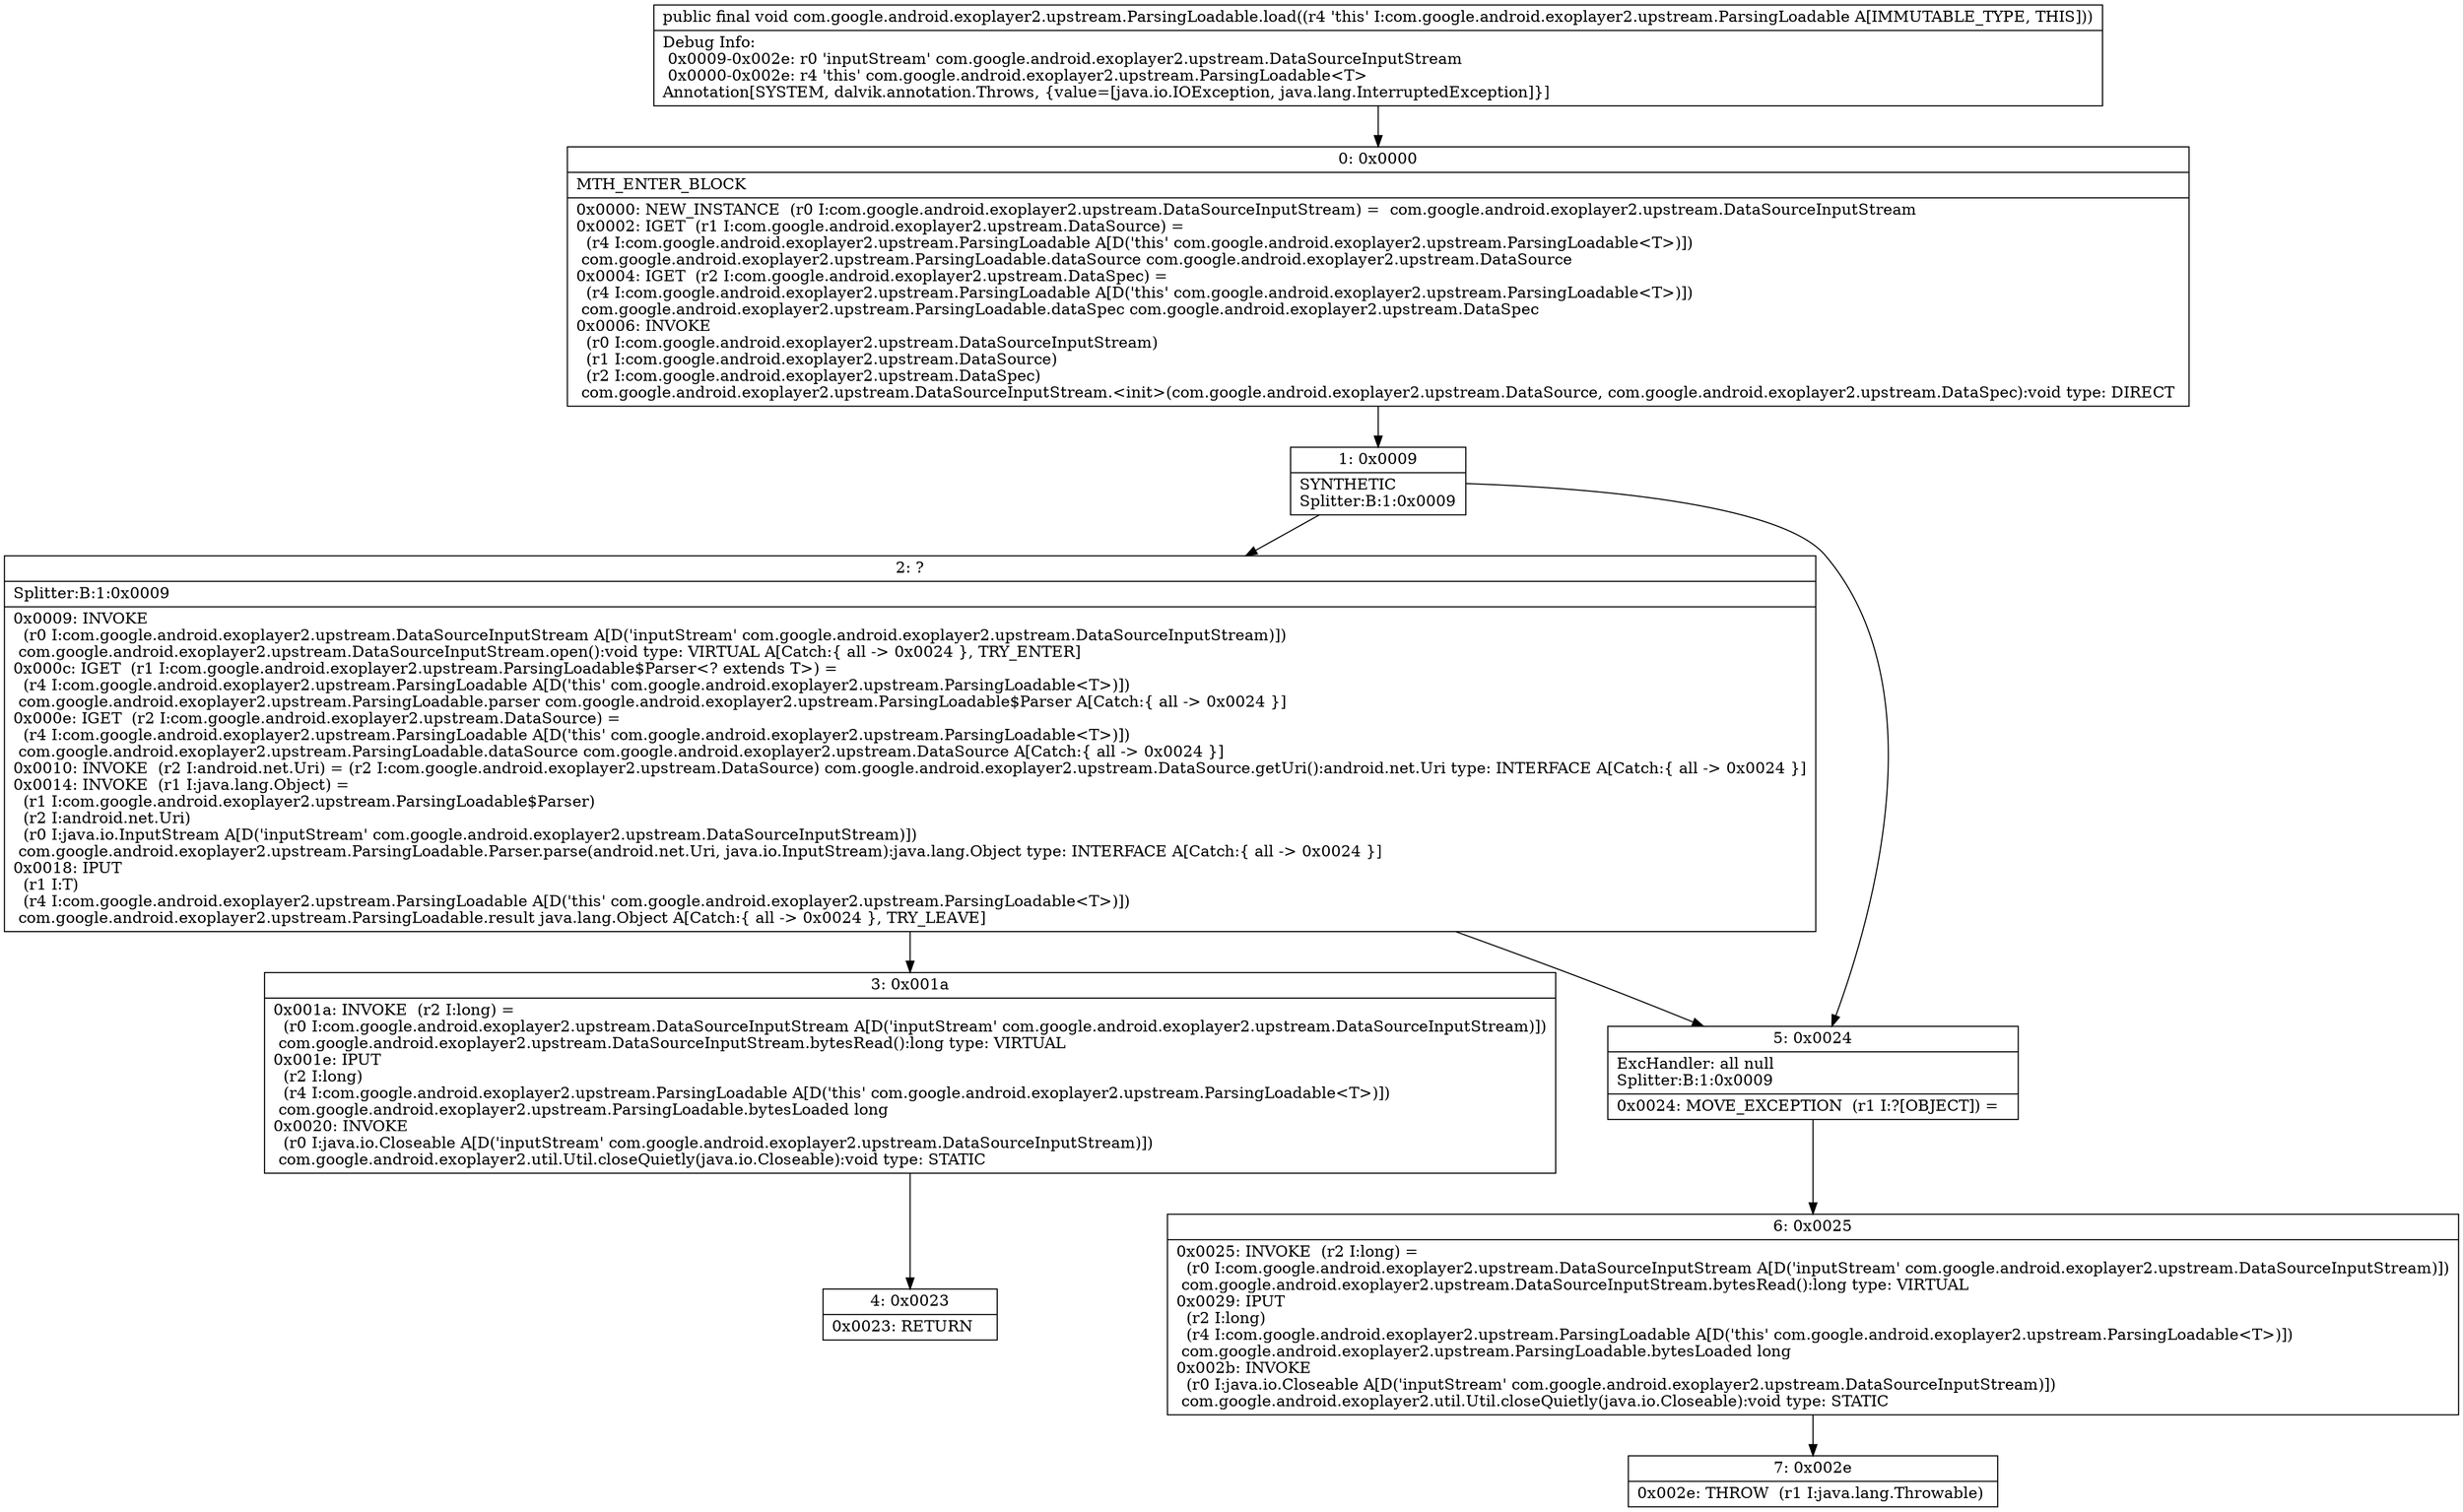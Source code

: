 digraph "CFG forcom.google.android.exoplayer2.upstream.ParsingLoadable.load()V" {
Node_0 [shape=record,label="{0\:\ 0x0000|MTH_ENTER_BLOCK\l|0x0000: NEW_INSTANCE  (r0 I:com.google.android.exoplayer2.upstream.DataSourceInputStream) =  com.google.android.exoplayer2.upstream.DataSourceInputStream \l0x0002: IGET  (r1 I:com.google.android.exoplayer2.upstream.DataSource) = \l  (r4 I:com.google.android.exoplayer2.upstream.ParsingLoadable A[D('this' com.google.android.exoplayer2.upstream.ParsingLoadable\<T\>)])\l com.google.android.exoplayer2.upstream.ParsingLoadable.dataSource com.google.android.exoplayer2.upstream.DataSource \l0x0004: IGET  (r2 I:com.google.android.exoplayer2.upstream.DataSpec) = \l  (r4 I:com.google.android.exoplayer2.upstream.ParsingLoadable A[D('this' com.google.android.exoplayer2.upstream.ParsingLoadable\<T\>)])\l com.google.android.exoplayer2.upstream.ParsingLoadable.dataSpec com.google.android.exoplayer2.upstream.DataSpec \l0x0006: INVOKE  \l  (r0 I:com.google.android.exoplayer2.upstream.DataSourceInputStream)\l  (r1 I:com.google.android.exoplayer2.upstream.DataSource)\l  (r2 I:com.google.android.exoplayer2.upstream.DataSpec)\l com.google.android.exoplayer2.upstream.DataSourceInputStream.\<init\>(com.google.android.exoplayer2.upstream.DataSource, com.google.android.exoplayer2.upstream.DataSpec):void type: DIRECT \l}"];
Node_1 [shape=record,label="{1\:\ 0x0009|SYNTHETIC\lSplitter:B:1:0x0009\l}"];
Node_2 [shape=record,label="{2\:\ ?|Splitter:B:1:0x0009\l|0x0009: INVOKE  \l  (r0 I:com.google.android.exoplayer2.upstream.DataSourceInputStream A[D('inputStream' com.google.android.exoplayer2.upstream.DataSourceInputStream)])\l com.google.android.exoplayer2.upstream.DataSourceInputStream.open():void type: VIRTUAL A[Catch:\{ all \-\> 0x0024 \}, TRY_ENTER]\l0x000c: IGET  (r1 I:com.google.android.exoplayer2.upstream.ParsingLoadable$Parser\<? extends T\>) = \l  (r4 I:com.google.android.exoplayer2.upstream.ParsingLoadable A[D('this' com.google.android.exoplayer2.upstream.ParsingLoadable\<T\>)])\l com.google.android.exoplayer2.upstream.ParsingLoadable.parser com.google.android.exoplayer2.upstream.ParsingLoadable$Parser A[Catch:\{ all \-\> 0x0024 \}]\l0x000e: IGET  (r2 I:com.google.android.exoplayer2.upstream.DataSource) = \l  (r4 I:com.google.android.exoplayer2.upstream.ParsingLoadable A[D('this' com.google.android.exoplayer2.upstream.ParsingLoadable\<T\>)])\l com.google.android.exoplayer2.upstream.ParsingLoadable.dataSource com.google.android.exoplayer2.upstream.DataSource A[Catch:\{ all \-\> 0x0024 \}]\l0x0010: INVOKE  (r2 I:android.net.Uri) = (r2 I:com.google.android.exoplayer2.upstream.DataSource) com.google.android.exoplayer2.upstream.DataSource.getUri():android.net.Uri type: INTERFACE A[Catch:\{ all \-\> 0x0024 \}]\l0x0014: INVOKE  (r1 I:java.lang.Object) = \l  (r1 I:com.google.android.exoplayer2.upstream.ParsingLoadable$Parser)\l  (r2 I:android.net.Uri)\l  (r0 I:java.io.InputStream A[D('inputStream' com.google.android.exoplayer2.upstream.DataSourceInputStream)])\l com.google.android.exoplayer2.upstream.ParsingLoadable.Parser.parse(android.net.Uri, java.io.InputStream):java.lang.Object type: INTERFACE A[Catch:\{ all \-\> 0x0024 \}]\l0x0018: IPUT  \l  (r1 I:T)\l  (r4 I:com.google.android.exoplayer2.upstream.ParsingLoadable A[D('this' com.google.android.exoplayer2.upstream.ParsingLoadable\<T\>)])\l com.google.android.exoplayer2.upstream.ParsingLoadable.result java.lang.Object A[Catch:\{ all \-\> 0x0024 \}, TRY_LEAVE]\l}"];
Node_3 [shape=record,label="{3\:\ 0x001a|0x001a: INVOKE  (r2 I:long) = \l  (r0 I:com.google.android.exoplayer2.upstream.DataSourceInputStream A[D('inputStream' com.google.android.exoplayer2.upstream.DataSourceInputStream)])\l com.google.android.exoplayer2.upstream.DataSourceInputStream.bytesRead():long type: VIRTUAL \l0x001e: IPUT  \l  (r2 I:long)\l  (r4 I:com.google.android.exoplayer2.upstream.ParsingLoadable A[D('this' com.google.android.exoplayer2.upstream.ParsingLoadable\<T\>)])\l com.google.android.exoplayer2.upstream.ParsingLoadable.bytesLoaded long \l0x0020: INVOKE  \l  (r0 I:java.io.Closeable A[D('inputStream' com.google.android.exoplayer2.upstream.DataSourceInputStream)])\l com.google.android.exoplayer2.util.Util.closeQuietly(java.io.Closeable):void type: STATIC \l}"];
Node_4 [shape=record,label="{4\:\ 0x0023|0x0023: RETURN   \l}"];
Node_5 [shape=record,label="{5\:\ 0x0024|ExcHandler: all null\lSplitter:B:1:0x0009\l|0x0024: MOVE_EXCEPTION  (r1 I:?[OBJECT]) =  \l}"];
Node_6 [shape=record,label="{6\:\ 0x0025|0x0025: INVOKE  (r2 I:long) = \l  (r0 I:com.google.android.exoplayer2.upstream.DataSourceInputStream A[D('inputStream' com.google.android.exoplayer2.upstream.DataSourceInputStream)])\l com.google.android.exoplayer2.upstream.DataSourceInputStream.bytesRead():long type: VIRTUAL \l0x0029: IPUT  \l  (r2 I:long)\l  (r4 I:com.google.android.exoplayer2.upstream.ParsingLoadable A[D('this' com.google.android.exoplayer2.upstream.ParsingLoadable\<T\>)])\l com.google.android.exoplayer2.upstream.ParsingLoadable.bytesLoaded long \l0x002b: INVOKE  \l  (r0 I:java.io.Closeable A[D('inputStream' com.google.android.exoplayer2.upstream.DataSourceInputStream)])\l com.google.android.exoplayer2.util.Util.closeQuietly(java.io.Closeable):void type: STATIC \l}"];
Node_7 [shape=record,label="{7\:\ 0x002e|0x002e: THROW  (r1 I:java.lang.Throwable) \l}"];
MethodNode[shape=record,label="{public final void com.google.android.exoplayer2.upstream.ParsingLoadable.load((r4 'this' I:com.google.android.exoplayer2.upstream.ParsingLoadable A[IMMUTABLE_TYPE, THIS]))  | Debug Info:\l  0x0009\-0x002e: r0 'inputStream' com.google.android.exoplayer2.upstream.DataSourceInputStream\l  0x0000\-0x002e: r4 'this' com.google.android.exoplayer2.upstream.ParsingLoadable\<T\>\lAnnotation[SYSTEM, dalvik.annotation.Throws, \{value=[java.io.IOException, java.lang.InterruptedException]\}]\l}"];
MethodNode -> Node_0;
Node_0 -> Node_1;
Node_1 -> Node_2;
Node_1 -> Node_5;
Node_2 -> Node_3;
Node_2 -> Node_5;
Node_3 -> Node_4;
Node_5 -> Node_6;
Node_6 -> Node_7;
}


